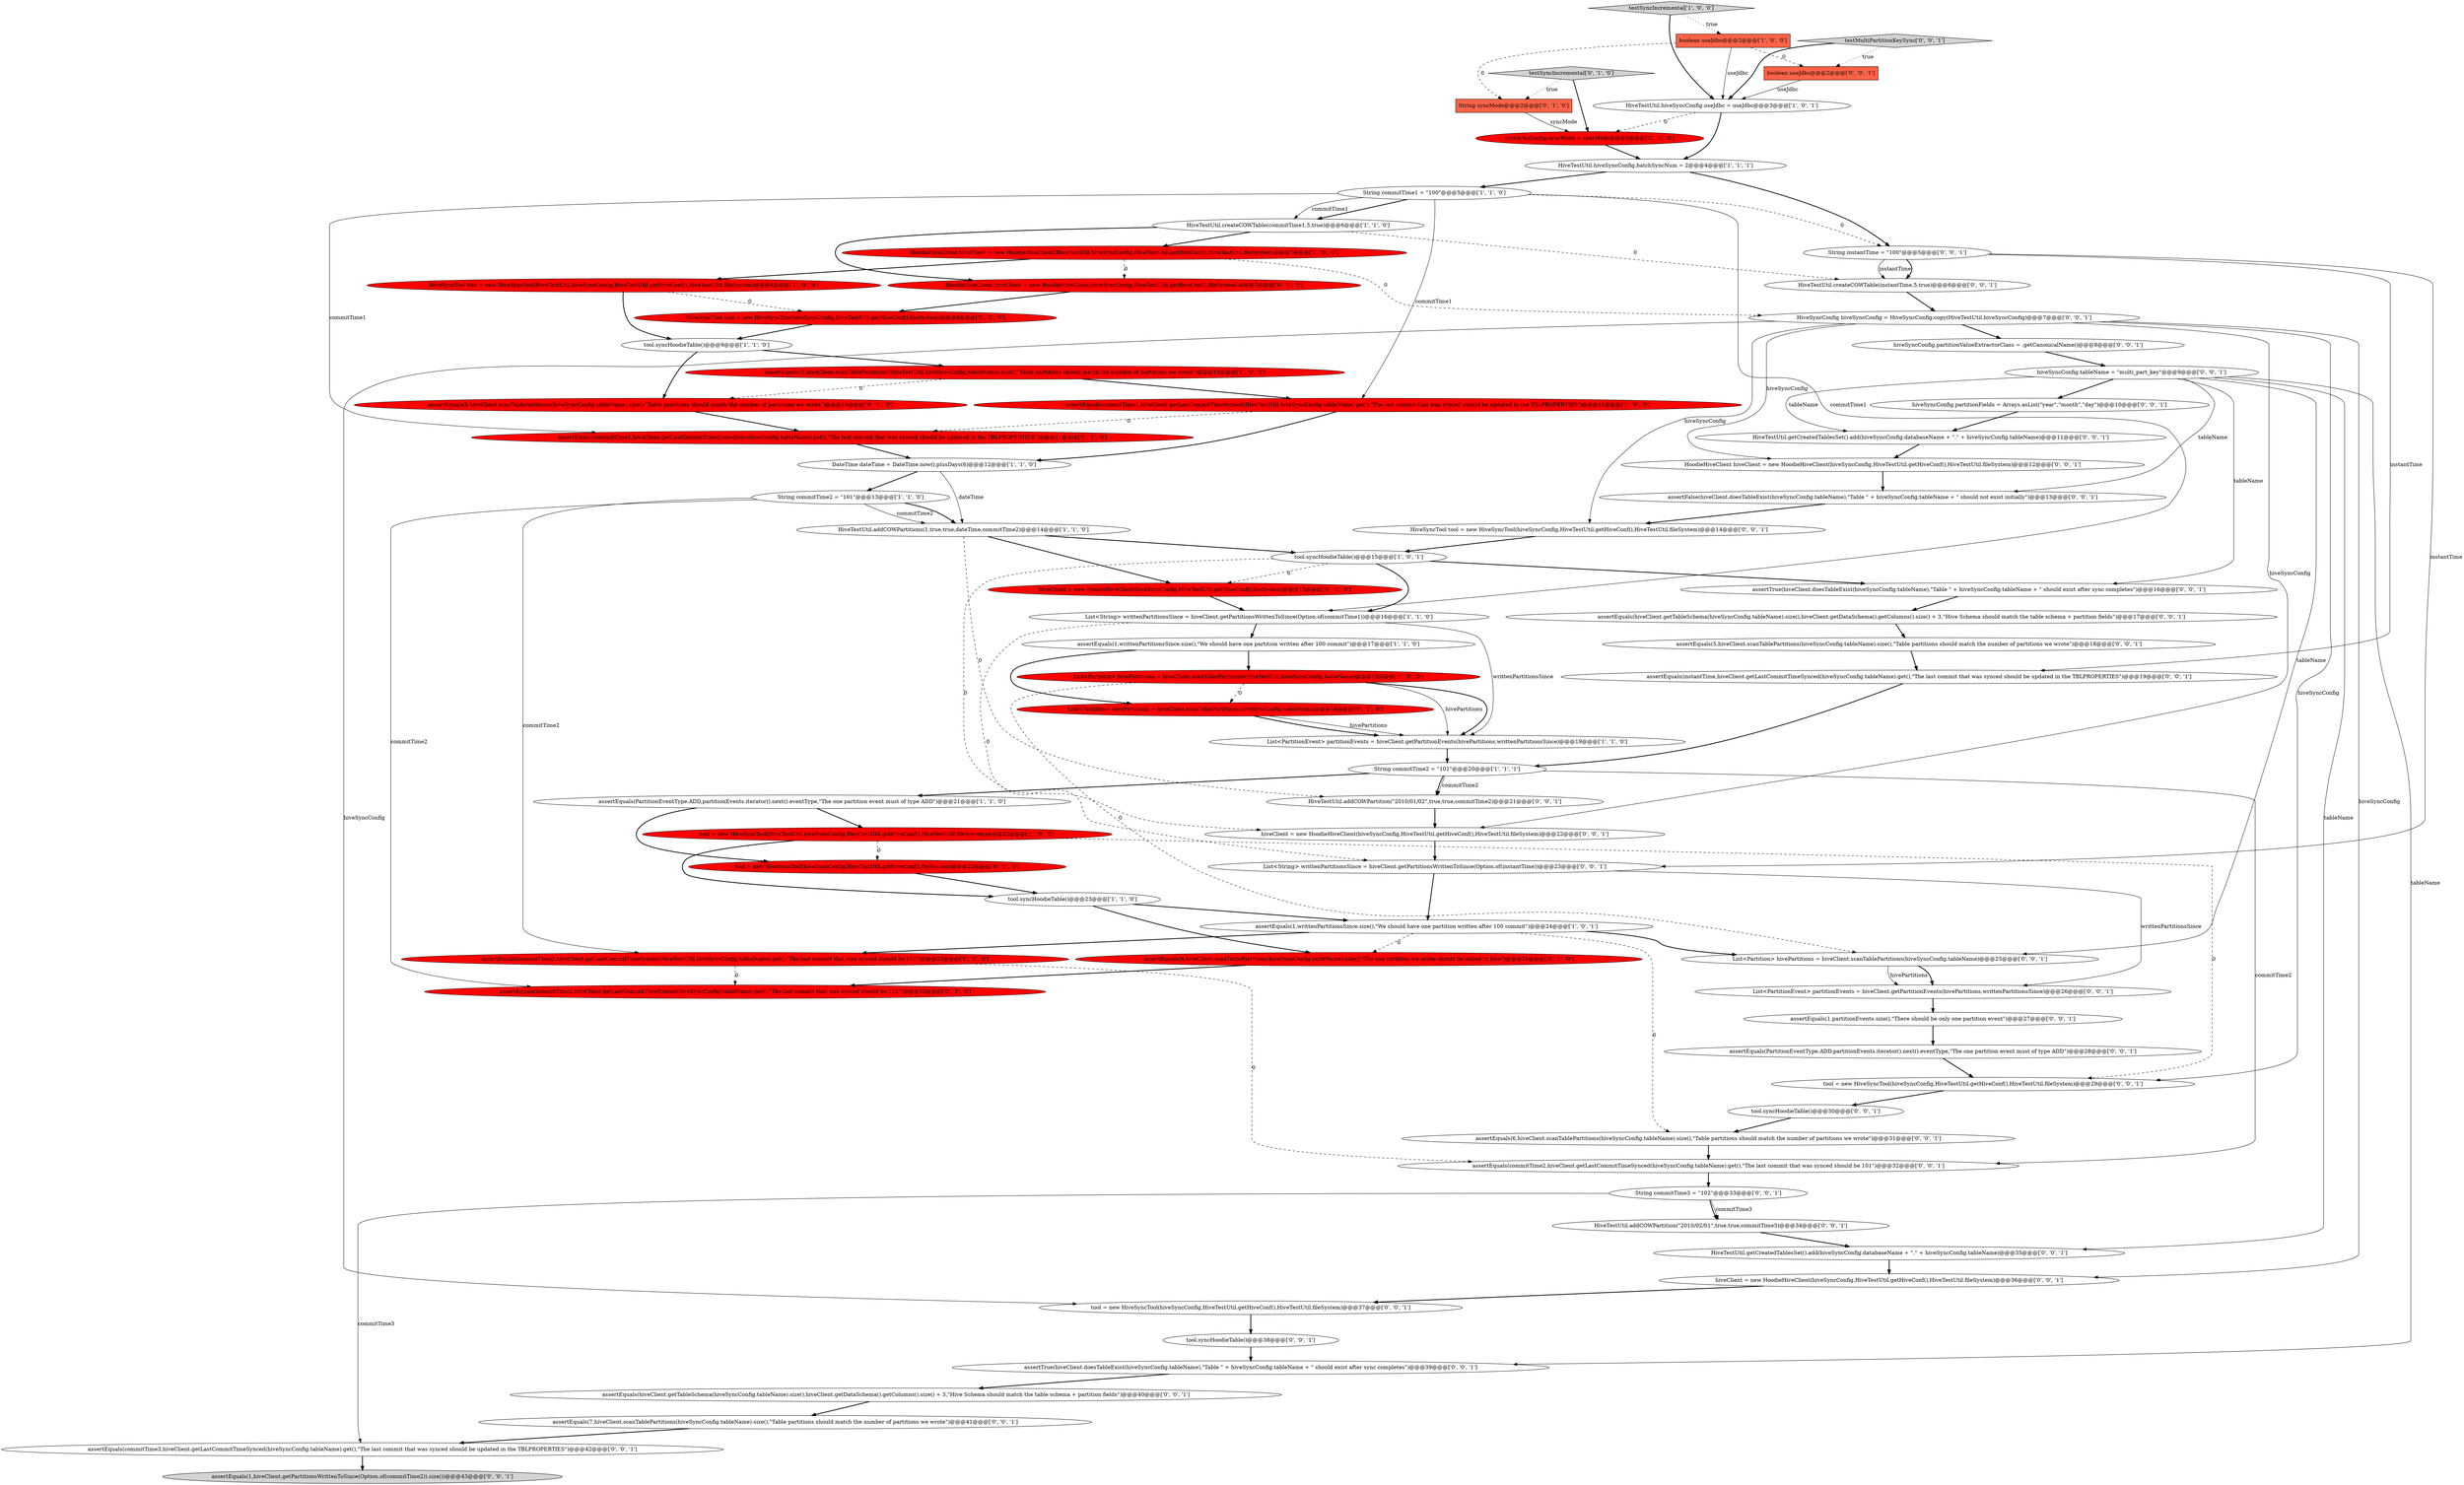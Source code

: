 digraph {
53 [style = filled, label = "assertEquals(1,hiveClient.getPartitionsWrittenToSince(Option.of(commitTime2)).size())@@@43@@@['0', '0', '1']", fillcolor = lightgray, shape = ellipse image = "AAA0AAABBB3BBB"];
43 [style = filled, label = "HiveTestUtil.addCOWPartition(\"2010/02/01\",true,true,commitTime3)@@@34@@@['0', '0', '1']", fillcolor = white, shape = ellipse image = "AAA0AAABBB3BBB"];
64 [style = filled, label = "tool.syncHoodieTable()@@@38@@@['0', '0', '1']", fillcolor = white, shape = ellipse image = "AAA0AAABBB3BBB"];
11 [style = filled, label = "HoodieHiveClient hiveClient = new HoodieHiveClient(HiveTestUtil.hiveSyncConfig,HiveTestUtil.getHiveConf(),HiveTestUtil.fileSystem)@@@7@@@['1', '0', '0']", fillcolor = red, shape = ellipse image = "AAA1AAABBB1BBB"];
27 [style = filled, label = "List<Partition> hivePartitions = hiveClient.scanTablePartitions(hiveSyncConfig.tableName)@@@18@@@['0', '1', '0']", fillcolor = red, shape = ellipse image = "AAA1AAABBB2BBB"];
20 [style = filled, label = "DateTime dateTime = DateTime.now().plusDays(6)@@@12@@@['1', '1', '0']", fillcolor = white, shape = ellipse image = "AAA0AAABBB1BBB"];
6 [style = filled, label = "assertEquals(5,hiveClient.scanTablePartitions(HiveTestUtil.hiveSyncConfig.tableName).size(),\"Table partitions should match the number of partitions we wrote\")@@@10@@@['1', '0', '0']", fillcolor = red, shape = ellipse image = "AAA1AAABBB1BBB"];
33 [style = filled, label = "assertEquals(commitTime2,hiveClient.getLastCommitTimeSynced(hiveSyncConfig.tableName).get(),\"The last commit that was synced should be 101\")@@@25@@@['0', '1', '0']", fillcolor = red, shape = ellipse image = "AAA1AAABBB2BBB"];
36 [style = filled, label = "testSyncIncremental['0', '1', '0']", fillcolor = lightgray, shape = diamond image = "AAA0AAABBB2BBB"];
46 [style = filled, label = "hiveSyncConfig.tableName = \"multi_part_key\"@@@9@@@['0', '0', '1']", fillcolor = white, shape = ellipse image = "AAA0AAABBB3BBB"];
56 [style = filled, label = "hiveSyncConfig.partitionFields = Arrays.asList(\"year\",\"month\",\"day\")@@@10@@@['0', '0', '1']", fillcolor = white, shape = ellipse image = "AAA0AAABBB3BBB"];
48 [style = filled, label = "List<String> writtenPartitionsSince = hiveClient.getPartitionsWrittenToSince(Option.of(instantTime))@@@23@@@['0', '0', '1']", fillcolor = white, shape = ellipse image = "AAA0AAABBB3BBB"];
66 [style = filled, label = "assertEquals(commitTime3,hiveClient.getLastCommitTimeSynced(hiveSyncConfig.tableName).get(),\"The last commit that was synced should be updated in the TBLPROPERTIES\")@@@42@@@['0', '0', '1']", fillcolor = white, shape = ellipse image = "AAA0AAABBB3BBB"];
55 [style = filled, label = "HiveSyncConfig hiveSyncConfig = HiveSyncConfig.copy(HiveTestUtil.hiveSyncConfig)@@@7@@@['0', '0', '1']", fillcolor = white, shape = ellipse image = "AAA0AAABBB3BBB"];
22 [style = filled, label = "tool.syncHoodieTable()@@@15@@@['1', '0', '1']", fillcolor = white, shape = ellipse image = "AAA0AAABBB1BBB"];
17 [style = filled, label = "List<String> writtenPartitionsSince = hiveClient.getPartitionsWrittenToSince(Option.of(commitTime1))@@@16@@@['1', '1', '0']", fillcolor = white, shape = ellipse image = "AAA0AAABBB1BBB"];
13 [style = filled, label = "testSyncIncremental['1', '0', '0']", fillcolor = lightgray, shape = diamond image = "AAA0AAABBB1BBB"];
8 [style = filled, label = "HiveTestUtil.createCOWTable(commitTime1,5,true)@@@6@@@['1', '1', '0']", fillcolor = white, shape = ellipse image = "AAA0AAABBB1BBB"];
28 [style = filled, label = "tool = new HiveSyncTool(hiveSyncConfig,HiveTestUtil.getHiveConf(),fileSystem)@@@22@@@['0', '1', '0']", fillcolor = red, shape = ellipse image = "AAA1AAABBB2BBB"];
44 [style = filled, label = "HiveTestUtil.addCOWPartition(\"2010/01/02\",true,true,commitTime2)@@@21@@@['0', '0', '1']", fillcolor = white, shape = ellipse image = "AAA0AAABBB3BBB"];
35 [style = filled, label = "assertEquals(6,hiveClient.scanTablePartitions(hiveSyncConfig.tableName).size(),\"The one partition we wrote should be added to hive\")@@@24@@@['0', '1', '0']", fillcolor = red, shape = ellipse image = "AAA1AAABBB2BBB"];
21 [style = filled, label = "List<PartitionEvent> partitionEvents = hiveClient.getPartitionEvents(hivePartitions,writtenPartitionsSince)@@@19@@@['1', '1', '0']", fillcolor = white, shape = ellipse image = "AAA0AAABBB1BBB"];
47 [style = filled, label = "HiveSyncTool tool = new HiveSyncTool(hiveSyncConfig,HiveTestUtil.getHiveConf(),HiveTestUtil.fileSystem)@@@14@@@['0', '0', '1']", fillcolor = white, shape = ellipse image = "AAA0AAABBB3BBB"];
69 [style = filled, label = "String commitTime3 = \"102\"@@@33@@@['0', '0', '1']", fillcolor = white, shape = ellipse image = "AAA0AAABBB3BBB"];
39 [style = filled, label = "HiveTestUtil.getCreatedTablesSet().add(hiveSyncConfig.databaseName + \".\" + hiveSyncConfig.tableName)@@@11@@@['0', '0', '1']", fillcolor = white, shape = ellipse image = "AAA0AAABBB3BBB"];
62 [style = filled, label = "List<Partition> hivePartitions = hiveClient.scanTablePartitions(hiveSyncConfig.tableName)@@@25@@@['0', '0', '1']", fillcolor = white, shape = ellipse image = "AAA0AAABBB3BBB"];
58 [style = filled, label = "hiveSyncConfig.partitionValueExtractorClass = .getCanonicalName()@@@8@@@['0', '0', '1']", fillcolor = white, shape = ellipse image = "AAA0AAABBB3BBB"];
4 [style = filled, label = "assertEquals(1,writtenPartitionsSince.size(),\"We should have one partition written after 100 commit\")@@@17@@@['1', '1', '0']", fillcolor = white, shape = ellipse image = "AAA0AAABBB1BBB"];
2 [style = filled, label = "assertEquals(PartitionEventType.ADD,partitionEvents.iterator().next().eventType,\"The one partition event must of type ADD\")@@@21@@@['1', '1', '0']", fillcolor = white, shape = ellipse image = "AAA0AAABBB1BBB"];
19 [style = filled, label = "assertEquals(commitTime2,hiveClient.getLastCommitTimeSynced(HiveTestUtil.hiveSyncConfig.tableName).get(),\"The last commit that was synced should be 101\")@@@25@@@['1', '0', '0']", fillcolor = red, shape = ellipse image = "AAA1AAABBB1BBB"];
70 [style = filled, label = "hiveClient = new HoodieHiveClient(hiveSyncConfig,HiveTestUtil.getHiveConf(),HiveTestUtil.fileSystem)@@@22@@@['0', '0', '1']", fillcolor = white, shape = ellipse image = "AAA0AAABBB3BBB"];
15 [style = filled, label = "tool = new HiveSyncTool(HiveTestUtil.hiveSyncConfig,HiveTestUtil.getHiveConf(),HiveTestUtil.fileSystem)@@@22@@@['1', '0', '0']", fillcolor = red, shape = ellipse image = "AAA1AAABBB1BBB"];
18 [style = filled, label = "HiveTestUtil.addCOWPartitions(1,true,true,dateTime,commitTime2)@@@14@@@['1', '1', '0']", fillcolor = white, shape = ellipse image = "AAA0AAABBB1BBB"];
41 [style = filled, label = "assertEquals(PartitionEventType.ADD,partitionEvents.iterator().next().eventType,\"The one partition event must of type ADD\")@@@28@@@['0', '0', '1']", fillcolor = white, shape = ellipse image = "AAA0AAABBB3BBB"];
59 [style = filled, label = "assertEquals(5,hiveClient.scanTablePartitions(hiveSyncConfig.tableName).size(),\"Table partitions should match the number of partitions we wrote\")@@@18@@@['0', '0', '1']", fillcolor = white, shape = ellipse image = "AAA0AAABBB3BBB"];
51 [style = filled, label = "HoodieHiveClient hiveClient = new HoodieHiveClient(hiveSyncConfig,HiveTestUtil.getHiveConf(),HiveTestUtil.fileSystem)@@@12@@@['0', '0', '1']", fillcolor = white, shape = ellipse image = "AAA0AAABBB3BBB"];
38 [style = filled, label = "HiveTestUtil.createCOWTable(instantTime,5,true)@@@6@@@['0', '0', '1']", fillcolor = white, shape = ellipse image = "AAA0AAABBB3BBB"];
45 [style = filled, label = "boolean useJdbc@@@2@@@['0', '0', '1']", fillcolor = tomato, shape = box image = "AAA0AAABBB3BBB"];
29 [style = filled, label = "assertEquals(commitTime1,hiveClient.getLastCommitTimeSynced(hiveSyncConfig.tableName).get(),\"The last commit that was synced should be updated in the TBLPROPERTIES\")@@@11@@@['0', '1', '0']", fillcolor = red, shape = ellipse image = "AAA1AAABBB2BBB"];
30 [style = filled, label = "String syncMode@@@2@@@['0', '1', '0']", fillcolor = tomato, shape = box image = "AAA1AAABBB2BBB"];
1 [style = filled, label = "boolean useJdbc@@@2@@@['1', '0', '0']", fillcolor = tomato, shape = box image = "AAA1AAABBB1BBB"];
10 [style = filled, label = "HiveTestUtil.hiveSyncConfig.useJdbc = useJdbc@@@3@@@['1', '0', '1']", fillcolor = white, shape = ellipse image = "AAA0AAABBB1BBB"];
63 [style = filled, label = "assertEquals(6,hiveClient.scanTablePartitions(hiveSyncConfig.tableName).size(),\"Table partitions should match the number of partitions we wrote\")@@@31@@@['0', '0', '1']", fillcolor = white, shape = ellipse image = "AAA0AAABBB3BBB"];
72 [style = filled, label = "assertTrue(hiveClient.doesTableExist(hiveSyncConfig.tableName),\"Table \" + hiveSyncConfig.tableName + \" should exist after sync completes\")@@@39@@@['0', '0', '1']", fillcolor = white, shape = ellipse image = "AAA0AAABBB3BBB"];
50 [style = filled, label = "HiveTestUtil.getCreatedTablesSet().add(hiveSyncConfig.databaseName + \".\" + hiveSyncConfig.tableName)@@@35@@@['0', '0', '1']", fillcolor = white, shape = ellipse image = "AAA0AAABBB3BBB"];
74 [style = filled, label = "assertEquals(commitTime2,hiveClient.getLastCommitTimeSynced(hiveSyncConfig.tableName).get(),\"The last commit that was synced should be 101\")@@@32@@@['0', '0', '1']", fillcolor = white, shape = ellipse image = "AAA0AAABBB3BBB"];
61 [style = filled, label = "assertEquals(hiveClient.getTableSchema(hiveSyncConfig.tableName).size(),hiveClient.getDataSchema().getColumns().size() + 3,\"Hive Schema should match the table schema + partition fields\")@@@40@@@['0', '0', '1']", fillcolor = white, shape = ellipse image = "AAA0AAABBB3BBB"];
14 [style = filled, label = "tool.syncHoodieTable()@@@9@@@['1', '1', '0']", fillcolor = white, shape = ellipse image = "AAA0AAABBB1BBB"];
42 [style = filled, label = "tool = new HiveSyncTool(hiveSyncConfig,HiveTestUtil.getHiveConf(),HiveTestUtil.fileSystem)@@@37@@@['0', '0', '1']", fillcolor = white, shape = ellipse image = "AAA0AAABBB3BBB"];
68 [style = filled, label = "List<PartitionEvent> partitionEvents = hiveClient.getPartitionEvents(hivePartitions,writtenPartitionsSince)@@@26@@@['0', '0', '1']", fillcolor = white, shape = ellipse image = "AAA0AAABBB3BBB"];
12 [style = filled, label = "String commitTime1 = \"100\"@@@5@@@['1', '1', '0']", fillcolor = white, shape = ellipse image = "AAA0AAABBB1BBB"];
31 [style = filled, label = "HoodieHiveClient hiveClient = new HoodieHiveClient(hiveSyncConfig,HiveTestUtil.getHiveConf(),fileSystem)@@@7@@@['0', '1', '0']", fillcolor = red, shape = ellipse image = "AAA1AAABBB2BBB"];
60 [style = filled, label = "assertTrue(hiveClient.doesTableExist(hiveSyncConfig.tableName),\"Table \" + hiveSyncConfig.tableName + \" should exist after sync completes\")@@@16@@@['0', '0', '1']", fillcolor = white, shape = ellipse image = "AAA0AAABBB3BBB"];
5 [style = filled, label = "assertEquals(1,writtenPartitionsSince.size(),\"We should have one partition written after 100 commit\")@@@24@@@['1', '0', '1']", fillcolor = white, shape = ellipse image = "AAA0AAABBB1BBB"];
9 [style = filled, label = "tool.syncHoodieTable()@@@23@@@['1', '1', '0']", fillcolor = white, shape = ellipse image = "AAA0AAABBB1BBB"];
7 [style = filled, label = "assertEquals(commitTime1,hiveClient.getLastCommitTimeSynced(HiveTestUtil.hiveSyncConfig.tableName).get(),\"The last commit that was synced should be updated in the TBLPROPERTIES\")@@@11@@@['1', '0', '0']", fillcolor = red, shape = ellipse image = "AAA1AAABBB1BBB"];
73 [style = filled, label = "assertEquals(hiveClient.getTableSchema(hiveSyncConfig.tableName).size(),hiveClient.getDataSchema().getColumns().size() + 3,\"Hive Schema should match the table schema + partition fields\")@@@17@@@['0', '0', '1']", fillcolor = white, shape = ellipse image = "AAA0AAABBB3BBB"];
16 [style = filled, label = "HiveTestUtil.hiveSyncConfig.batchSyncNum = 2@@@4@@@['1', '1', '1']", fillcolor = white, shape = ellipse image = "AAA0AAABBB1BBB"];
34 [style = filled, label = "HiveSyncTool tool = new HiveSyncTool(hiveSyncConfig,HiveTestUtil.getHiveConf(),fileSystem)@@@8@@@['0', '1', '0']", fillcolor = red, shape = ellipse image = "AAA1AAABBB2BBB"];
67 [style = filled, label = "assertFalse(hiveClient.doesTableExist(hiveSyncConfig.tableName),\"Table \" + hiveSyncConfig.tableName + \" should not exist initially\")@@@13@@@['0', '0', '1']", fillcolor = white, shape = ellipse image = "AAA0AAABBB3BBB"];
32 [style = filled, label = "hiveSyncConfig.syncMode = syncMode@@@3@@@['0', '1', '0']", fillcolor = red, shape = ellipse image = "AAA1AAABBB2BBB"];
24 [style = filled, label = "HiveSyncTool tool = new HiveSyncTool(HiveTestUtil.hiveSyncConfig,HiveTestUtil.getHiveConf(),HiveTestUtil.fileSystem)@@@8@@@['1', '0', '0']", fillcolor = red, shape = ellipse image = "AAA1AAABBB1BBB"];
25 [style = filled, label = "assertEquals(5,hiveClient.scanTablePartitions(hiveSyncConfig.tableName).size(),\"Table partitions should match the number of partitions we wrote\")@@@10@@@['0', '1', '0']", fillcolor = red, shape = ellipse image = "AAA1AAABBB2BBB"];
49 [style = filled, label = "assertEquals(7,hiveClient.scanTablePartitions(hiveSyncConfig.tableName).size(),\"Table partitions should match the number of partitions we wrote\")@@@41@@@['0', '0', '1']", fillcolor = white, shape = ellipse image = "AAA0AAABBB3BBB"];
37 [style = filled, label = "tool.syncHoodieTable()@@@30@@@['0', '0', '1']", fillcolor = white, shape = ellipse image = "AAA0AAABBB3BBB"];
40 [style = filled, label = "assertEquals(instantTime,hiveClient.getLastCommitTimeSynced(hiveSyncConfig.tableName).get(),\"The last commit that was synced should be updated in the TBLPROPERTIES\")@@@19@@@['0', '0', '1']", fillcolor = white, shape = ellipse image = "AAA0AAABBB3BBB"];
54 [style = filled, label = "testMultiPartitionKeySync['0', '0', '1']", fillcolor = lightgray, shape = diamond image = "AAA0AAABBB3BBB"];
57 [style = filled, label = "tool = new HiveSyncTool(hiveSyncConfig,HiveTestUtil.getHiveConf(),HiveTestUtil.fileSystem)@@@29@@@['0', '0', '1']", fillcolor = white, shape = ellipse image = "AAA0AAABBB3BBB"];
71 [style = filled, label = "assertEquals(1,partitionEvents.size(),\"There should be only one partition event\")@@@27@@@['0', '0', '1']", fillcolor = white, shape = ellipse image = "AAA0AAABBB3BBB"];
26 [style = filled, label = "hiveClient = new HoodieHiveClient(hiveSyncConfig,HiveTestUtil.getHiveConf(),fileSystem)@@@15@@@['0', '1', '0']", fillcolor = red, shape = ellipse image = "AAA1AAABBB2BBB"];
65 [style = filled, label = "String instantTime = \"100\"@@@5@@@['0', '0', '1']", fillcolor = white, shape = ellipse image = "AAA0AAABBB3BBB"];
3 [style = filled, label = "String commitTime2 = \"101\"@@@20@@@['1', '1', '1']", fillcolor = white, shape = ellipse image = "AAA0AAABBB1BBB"];
0 [style = filled, label = "String commitTime2 = \"101\"@@@13@@@['1', '1', '0']", fillcolor = white, shape = ellipse image = "AAA0AAABBB1BBB"];
52 [style = filled, label = "hiveClient = new HoodieHiveClient(hiveSyncConfig,HiveTestUtil.getHiveConf(),HiveTestUtil.fileSystem)@@@36@@@['0', '0', '1']", fillcolor = white, shape = ellipse image = "AAA0AAABBB3BBB"];
23 [style = filled, label = "List<Partition> hivePartitions = hiveClient.scanTablePartitions(HiveTestUtil.hiveSyncConfig.tableName)@@@18@@@['1', '0', '0']", fillcolor = red, shape = ellipse image = "AAA1AAABBB1BBB"];
51->67 [style = bold, label=""];
74->69 [style = bold, label=""];
62->68 [style = solid, label="hivePartitions"];
14->25 [style = bold, label=""];
23->27 [style = dashed, label="0"];
0->18 [style = solid, label="commitTime2"];
12->65 [style = dashed, label="0"];
69->43 [style = solid, label="commitTime3"];
20->0 [style = bold, label=""];
15->57 [style = dashed, label="0"];
28->9 [style = bold, label=""];
25->29 [style = bold, label=""];
17->48 [style = dashed, label="0"];
23->62 [style = dashed, label="0"];
65->38 [style = solid, label="instantTime"];
1->45 [style = dashed, label="0"];
9->35 [style = bold, label=""];
55->47 [style = solid, label="hiveSyncConfig"];
22->70 [style = dashed, label="0"];
22->60 [style = bold, label=""];
47->22 [style = bold, label=""];
18->22 [style = bold, label=""];
5->35 [style = dashed, label="0"];
10->32 [style = dashed, label="0"];
39->51 [style = bold, label=""];
12->7 [style = solid, label="commitTime1"];
2->15 [style = bold, label=""];
67->47 [style = bold, label=""];
55->70 [style = solid, label="hiveSyncConfig"];
9->5 [style = bold, label=""];
55->42 [style = solid, label="hiveSyncConfig"];
46->67 [style = solid, label="tableName"];
8->11 [style = bold, label=""];
2->28 [style = bold, label=""];
46->50 [style = solid, label="tableName"];
38->55 [style = bold, label=""];
54->45 [style = dotted, label="true"];
21->3 [style = bold, label=""];
61->49 [style = bold, label=""];
65->40 [style = solid, label="instantTime"];
15->28 [style = dashed, label="0"];
26->17 [style = bold, label=""];
71->41 [style = bold, label=""];
55->52 [style = solid, label="hiveSyncConfig"];
0->33 [style = solid, label="commitTime2"];
19->74 [style = dashed, label="0"];
5->62 [style = bold, label=""];
73->59 [style = bold, label=""];
29->20 [style = bold, label=""];
52->42 [style = bold, label=""];
3->2 [style = bold, label=""];
65->38 [style = bold, label=""];
8->38 [style = dashed, label="0"];
40->3 [style = bold, label=""];
15->9 [style = bold, label=""];
72->61 [style = bold, label=""];
37->63 [style = bold, label=""];
58->46 [style = bold, label=""];
22->17 [style = bold, label=""];
46->72 [style = solid, label="tableName"];
62->68 [style = bold, label=""];
34->14 [style = bold, label=""];
65->48 [style = solid, label="instantTime"];
48->5 [style = bold, label=""];
20->18 [style = solid, label="dateTime"];
6->7 [style = bold, label=""];
24->34 [style = dashed, label="0"];
14->6 [style = bold, label=""];
4->23 [style = bold, label=""];
69->43 [style = bold, label=""];
13->10 [style = bold, label=""];
64->72 [style = bold, label=""];
57->37 [style = bold, label=""];
46->56 [style = bold, label=""];
45->10 [style = solid, label="useJdbc"];
69->66 [style = solid, label="commitTime3"];
8->31 [style = bold, label=""];
1->30 [style = dashed, label="0"];
18->26 [style = bold, label=""];
48->68 [style = solid, label="writtenPartitionsSince"];
27->21 [style = solid, label="hivePartitions"];
7->20 [style = bold, label=""];
32->16 [style = bold, label=""];
11->24 [style = bold, label=""];
63->74 [style = bold, label=""];
31->34 [style = bold, label=""];
17->21 [style = solid, label="writtenPartitionsSince"];
5->19 [style = bold, label=""];
18->44 [style = dashed, label="0"];
3->44 [style = bold, label=""];
10->16 [style = bold, label=""];
11->31 [style = dashed, label="0"];
12->8 [style = bold, label=""];
56->39 [style = bold, label=""];
12->8 [style = solid, label="commitTime1"];
54->10 [style = bold, label=""];
0->18 [style = bold, label=""];
44->70 [style = bold, label=""];
42->64 [style = bold, label=""];
11->55 [style = dashed, label="0"];
23->21 [style = solid, label="hivePartitions"];
27->21 [style = bold, label=""];
17->4 [style = bold, label=""];
36->30 [style = dotted, label="true"];
46->60 [style = solid, label="tableName"];
3->74 [style = solid, label="commitTime2"];
43->50 [style = bold, label=""];
55->57 [style = solid, label="hiveSyncConfig"];
66->53 [style = bold, label=""];
55->51 [style = solid, label="hiveSyncConfig"];
30->32 [style = solid, label="syncMode"];
12->17 [style = solid, label="commitTime1"];
59->40 [style = bold, label=""];
35->33 [style = bold, label=""];
36->32 [style = bold, label=""];
41->57 [style = bold, label=""];
50->52 [style = bold, label=""];
12->29 [style = solid, label="commitTime1"];
24->14 [style = bold, label=""];
70->48 [style = bold, label=""];
5->63 [style = dashed, label="0"];
49->66 [style = bold, label=""];
13->1 [style = dotted, label="true"];
46->39 [style = solid, label="tableName"];
6->25 [style = dashed, label="0"];
23->21 [style = bold, label=""];
16->65 [style = bold, label=""];
60->73 [style = bold, label=""];
68->71 [style = bold, label=""];
4->27 [style = bold, label=""];
3->44 [style = solid, label="commitTime2"];
0->19 [style = solid, label="commitTime2"];
46->62 [style = solid, label="tableName"];
7->29 [style = dashed, label="0"];
1->10 [style = solid, label="useJdbc"];
19->33 [style = dashed, label="0"];
16->12 [style = bold, label=""];
55->58 [style = bold, label=""];
22->26 [style = dashed, label="0"];
}
